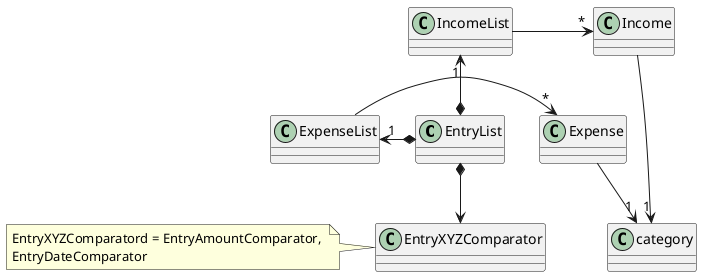 @startuml
'https://plantuml.com/class-diagram

EntryList *-left-> "1" ExpenseList

EntryList *--> EntryXYZComparator
note left of EntryXYZComparator: EntryXYZComparatord = EntryAmountComparator, \nEntryDateComparator

EntryList *-left-> "1" IncomeList

IncomeList -[hidden]down- ExpenseList


ExpenseList -right-> "*" Expense
IncomeList -right-> "*" Income


Expense -down-> "1" category
Income -down-> "1" category



@enduml